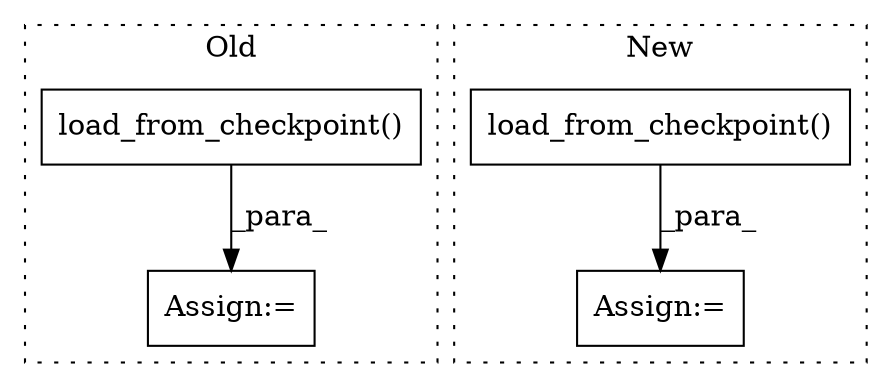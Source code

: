 digraph G {
subgraph cluster0 {
1 [label="load_from_checkpoint()" a="75" s="10119,10171" l="37,1" shape="box"];
3 [label="Assign:=" a="68" s="10116" l="3" shape="box"];
label = "Old";
style="dotted";
}
subgraph cluster1 {
2 [label="load_from_checkpoint()" a="75" s="10349" l="107" shape="box"];
4 [label="Assign:=" a="68" s="10346" l="3" shape="box"];
label = "New";
style="dotted";
}
1 -> 3 [label="_para_"];
2 -> 4 [label="_para_"];
}